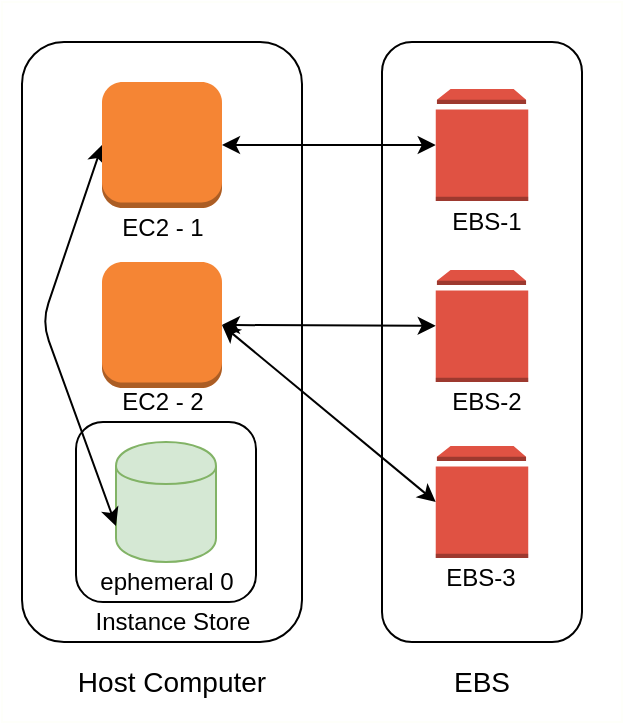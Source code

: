 <mxfile version="12.9.9" type="device"><diagram id="kben0r0gYYd9zOO5OQ2E" name="Page-1"><mxGraphModel dx="1055" dy="808" grid="1" gridSize="10" guides="1" tooltips="1" connect="1" arrows="1" fold="1" page="1" pageScale="1" pageWidth="1654" pageHeight="1169" math="0" shadow="0"><root><mxCell id="0"/><mxCell id="1" parent="0"/><mxCell id="MoLzKaAGdUaluVQuXFD1-29" value="" style="rounded=0;whiteSpace=wrap;html=1;fontSize=14;strokeColor=#FEFFFA;" parent="1" vertex="1"><mxGeometry x="330" y="210" width="310" height="360" as="geometry"/></mxCell><mxCell id="MoLzKaAGdUaluVQuXFD1-1" value="" style="rounded=1;whiteSpace=wrap;html=1;" parent="1" vertex="1"><mxGeometry x="340" y="230" width="140" height="300" as="geometry"/></mxCell><mxCell id="MoLzKaAGdUaluVQuXFD1-4" value="" style="rounded=1;whiteSpace=wrap;html=1;" parent="1" vertex="1"><mxGeometry x="367" y="420" width="90" height="90" as="geometry"/></mxCell><mxCell id="MoLzKaAGdUaluVQuXFD1-5" value="" style="shape=cylinder;whiteSpace=wrap;html=1;boundedLbl=1;backgroundOutline=1;fillColor=#d5e8d4;strokeColor=#82b366;" parent="1" vertex="1"><mxGeometry x="387" y="430" width="50" height="60" as="geometry"/></mxCell><mxCell id="MoLzKaAGdUaluVQuXFD1-8" value="Instance Store" style="text;html=1;strokeColor=none;fillColor=none;align=center;verticalAlign=middle;whiteSpace=wrap;rounded=0;" parent="1" vertex="1"><mxGeometry x="367.5" y="510" width="95" height="20" as="geometry"/></mxCell><mxCell id="MoLzKaAGdUaluVQuXFD1-9" value="ephemeral 0" style="text;html=1;strokeColor=none;fillColor=none;align=center;verticalAlign=middle;whiteSpace=wrap;rounded=0;" parent="1" vertex="1"><mxGeometry x="364.5" y="490" width="95" height="20" as="geometry"/></mxCell><mxCell id="MoLzKaAGdUaluVQuXFD1-12" value="" style="endArrow=classic;startArrow=classic;html=1;exitX=0;exitY=0.5;exitDx=0;exitDy=0;entryX=0;entryY=0.7;entryDx=0;entryDy=0;exitPerimeter=0;" parent="1" source="KWupa7GQliLWAhsqFfcC-1" target="MoLzKaAGdUaluVQuXFD1-5" edge="1"><mxGeometry width="50" height="50" relative="1" as="geometry"><mxPoint x="380" y="270" as="sourcePoint"/><mxPoint x="590" y="390" as="targetPoint"/><Array as="points"><mxPoint x="350" y="370"/></Array></mxGeometry></mxCell><mxCell id="MoLzKaAGdUaluVQuXFD1-19" value="" style="rounded=1;whiteSpace=wrap;html=1;" parent="1" vertex="1"><mxGeometry x="520" y="230" width="100" height="300" as="geometry"/></mxCell><mxCell id="MoLzKaAGdUaluVQuXFD1-22" value="" style="endArrow=classic;startArrow=classic;html=1;exitX=0;exitY=0.5;exitDx=0;exitDy=0;entryX=1;entryY=0.5;entryDx=0;entryDy=0;entryPerimeter=0;exitPerimeter=0;" parent="1" source="KWupa7GQliLWAhsqFfcC-5" edge="1" target="KWupa7GQliLWAhsqFfcC-2"><mxGeometry width="50" height="50" relative="1" as="geometry"><mxPoint x="545" y="415" as="sourcePoint"/><mxPoint x="600" y="360" as="targetPoint"/></mxGeometry></mxCell><mxCell id="MoLzKaAGdUaluVQuXFD1-24" value="" style="endArrow=classic;startArrow=classic;html=1;entryX=1;entryY=0.5;entryDx=0;entryDy=0;entryPerimeter=0;" parent="1" source="KWupa7GQliLWAhsqFfcC-4" target="KWupa7GQliLWAhsqFfcC-2" edge="1"><mxGeometry width="50" height="50" relative="1" as="geometry"><mxPoint x="545" y="355" as="sourcePoint"/><mxPoint x="600" y="360" as="targetPoint"/></mxGeometry></mxCell><mxCell id="MoLzKaAGdUaluVQuXFD1-25" value="" style="endArrow=classic;startArrow=classic;html=1;entryX=0;entryY=0.5;entryDx=0;entryDy=0;exitX=1;exitY=0.5;exitDx=0;exitDy=0;exitPerimeter=0;entryPerimeter=0;" parent="1" source="KWupa7GQliLWAhsqFfcC-1" target="KWupa7GQliLWAhsqFfcC-3" edge="1"><mxGeometry width="50" height="50" relative="1" as="geometry"><mxPoint x="600" y="270" as="sourcePoint"/><mxPoint x="545" y="281.5" as="targetPoint"/></mxGeometry></mxCell><mxCell id="MoLzKaAGdUaluVQuXFD1-27" value="Host Computer" style="text;html=1;strokeColor=none;fillColor=none;align=center;verticalAlign=middle;whiteSpace=wrap;rounded=0;fontSize=14;" parent="1" vertex="1"><mxGeometry x="355" y="540" width="120" height="20" as="geometry"/></mxCell><mxCell id="MoLzKaAGdUaluVQuXFD1-28" value="EBS" style="text;html=1;strokeColor=none;fillColor=none;align=center;verticalAlign=middle;whiteSpace=wrap;rounded=0;fontSize=14;" parent="1" vertex="1"><mxGeometry x="510" y="540" width="120" height="20" as="geometry"/></mxCell><mxCell id="KWupa7GQliLWAhsqFfcC-1" value="" style="outlineConnect=0;dashed=0;verticalLabelPosition=bottom;verticalAlign=top;align=center;html=1;shape=mxgraph.aws3.instance;fillColor=#F58534;gradientColor=none;strokeColor=#4D4D4D;" vertex="1" parent="1"><mxGeometry x="380" y="250" width="60" height="63" as="geometry"/></mxCell><mxCell id="KWupa7GQliLWAhsqFfcC-2" value="" style="outlineConnect=0;dashed=0;verticalLabelPosition=bottom;verticalAlign=top;align=center;html=1;shape=mxgraph.aws3.instance;fillColor=#F58534;gradientColor=none;strokeColor=#4D4D4D;" vertex="1" parent="1"><mxGeometry x="380" y="340" width="60" height="63" as="geometry"/></mxCell><mxCell id="KWupa7GQliLWAhsqFfcC-3" value="" style="outlineConnect=0;dashed=0;verticalLabelPosition=bottom;verticalAlign=top;align=center;html=1;shape=mxgraph.aws3.volume;fillColor=#E05243;gradientColor=none;strokeColor=#4D4D4D;" vertex="1" parent="1"><mxGeometry x="546.88" y="253.5" width="46.25" height="56" as="geometry"/></mxCell><mxCell id="KWupa7GQliLWAhsqFfcC-4" value="" style="outlineConnect=0;dashed=0;verticalLabelPosition=bottom;verticalAlign=top;align=center;html=1;shape=mxgraph.aws3.volume;fillColor=#E05243;gradientColor=none;strokeColor=#4D4D4D;" vertex="1" parent="1"><mxGeometry x="546.87" y="344" width="46.25" height="56" as="geometry"/></mxCell><mxCell id="KWupa7GQliLWAhsqFfcC-5" value="" style="outlineConnect=0;dashed=0;verticalLabelPosition=bottom;verticalAlign=top;align=center;html=1;shape=mxgraph.aws3.volume;fillColor=#E05243;gradientColor=none;strokeColor=#4D4D4D;" vertex="1" parent="1"><mxGeometry x="546.87" y="432" width="46.25" height="56" as="geometry"/></mxCell><mxCell id="KWupa7GQliLWAhsqFfcC-6" value="EC2 - 1" style="text;html=1;strokeColor=none;fillColor=none;align=center;verticalAlign=middle;whiteSpace=wrap;rounded=0;" vertex="1" parent="1"><mxGeometry x="362.5" y="313" width="95" height="20" as="geometry"/></mxCell><mxCell id="KWupa7GQliLWAhsqFfcC-7" value="EC2 - 2" style="text;html=1;strokeColor=none;fillColor=none;align=center;verticalAlign=middle;whiteSpace=wrap;rounded=0;" vertex="1" parent="1"><mxGeometry x="362.5" y="400" width="95" height="20" as="geometry"/></mxCell><mxCell id="KWupa7GQliLWAhsqFfcC-8" value="EBS-1" style="text;html=1;strokeColor=none;fillColor=none;align=center;verticalAlign=middle;whiteSpace=wrap;rounded=0;" vertex="1" parent="1"><mxGeometry x="525" y="309.5" width="95" height="20" as="geometry"/></mxCell><mxCell id="KWupa7GQliLWAhsqFfcC-9" value="EBS-2" style="text;html=1;strokeColor=none;fillColor=none;align=center;verticalAlign=middle;whiteSpace=wrap;rounded=0;" vertex="1" parent="1"><mxGeometry x="525" y="400" width="95" height="20" as="geometry"/></mxCell><mxCell id="KWupa7GQliLWAhsqFfcC-11" value="EBS-3" style="text;html=1;strokeColor=none;fillColor=none;align=center;verticalAlign=middle;whiteSpace=wrap;rounded=0;" vertex="1" parent="1"><mxGeometry x="522.49" y="488" width="95" height="20" as="geometry"/></mxCell></root></mxGraphModel></diagram></mxfile>
